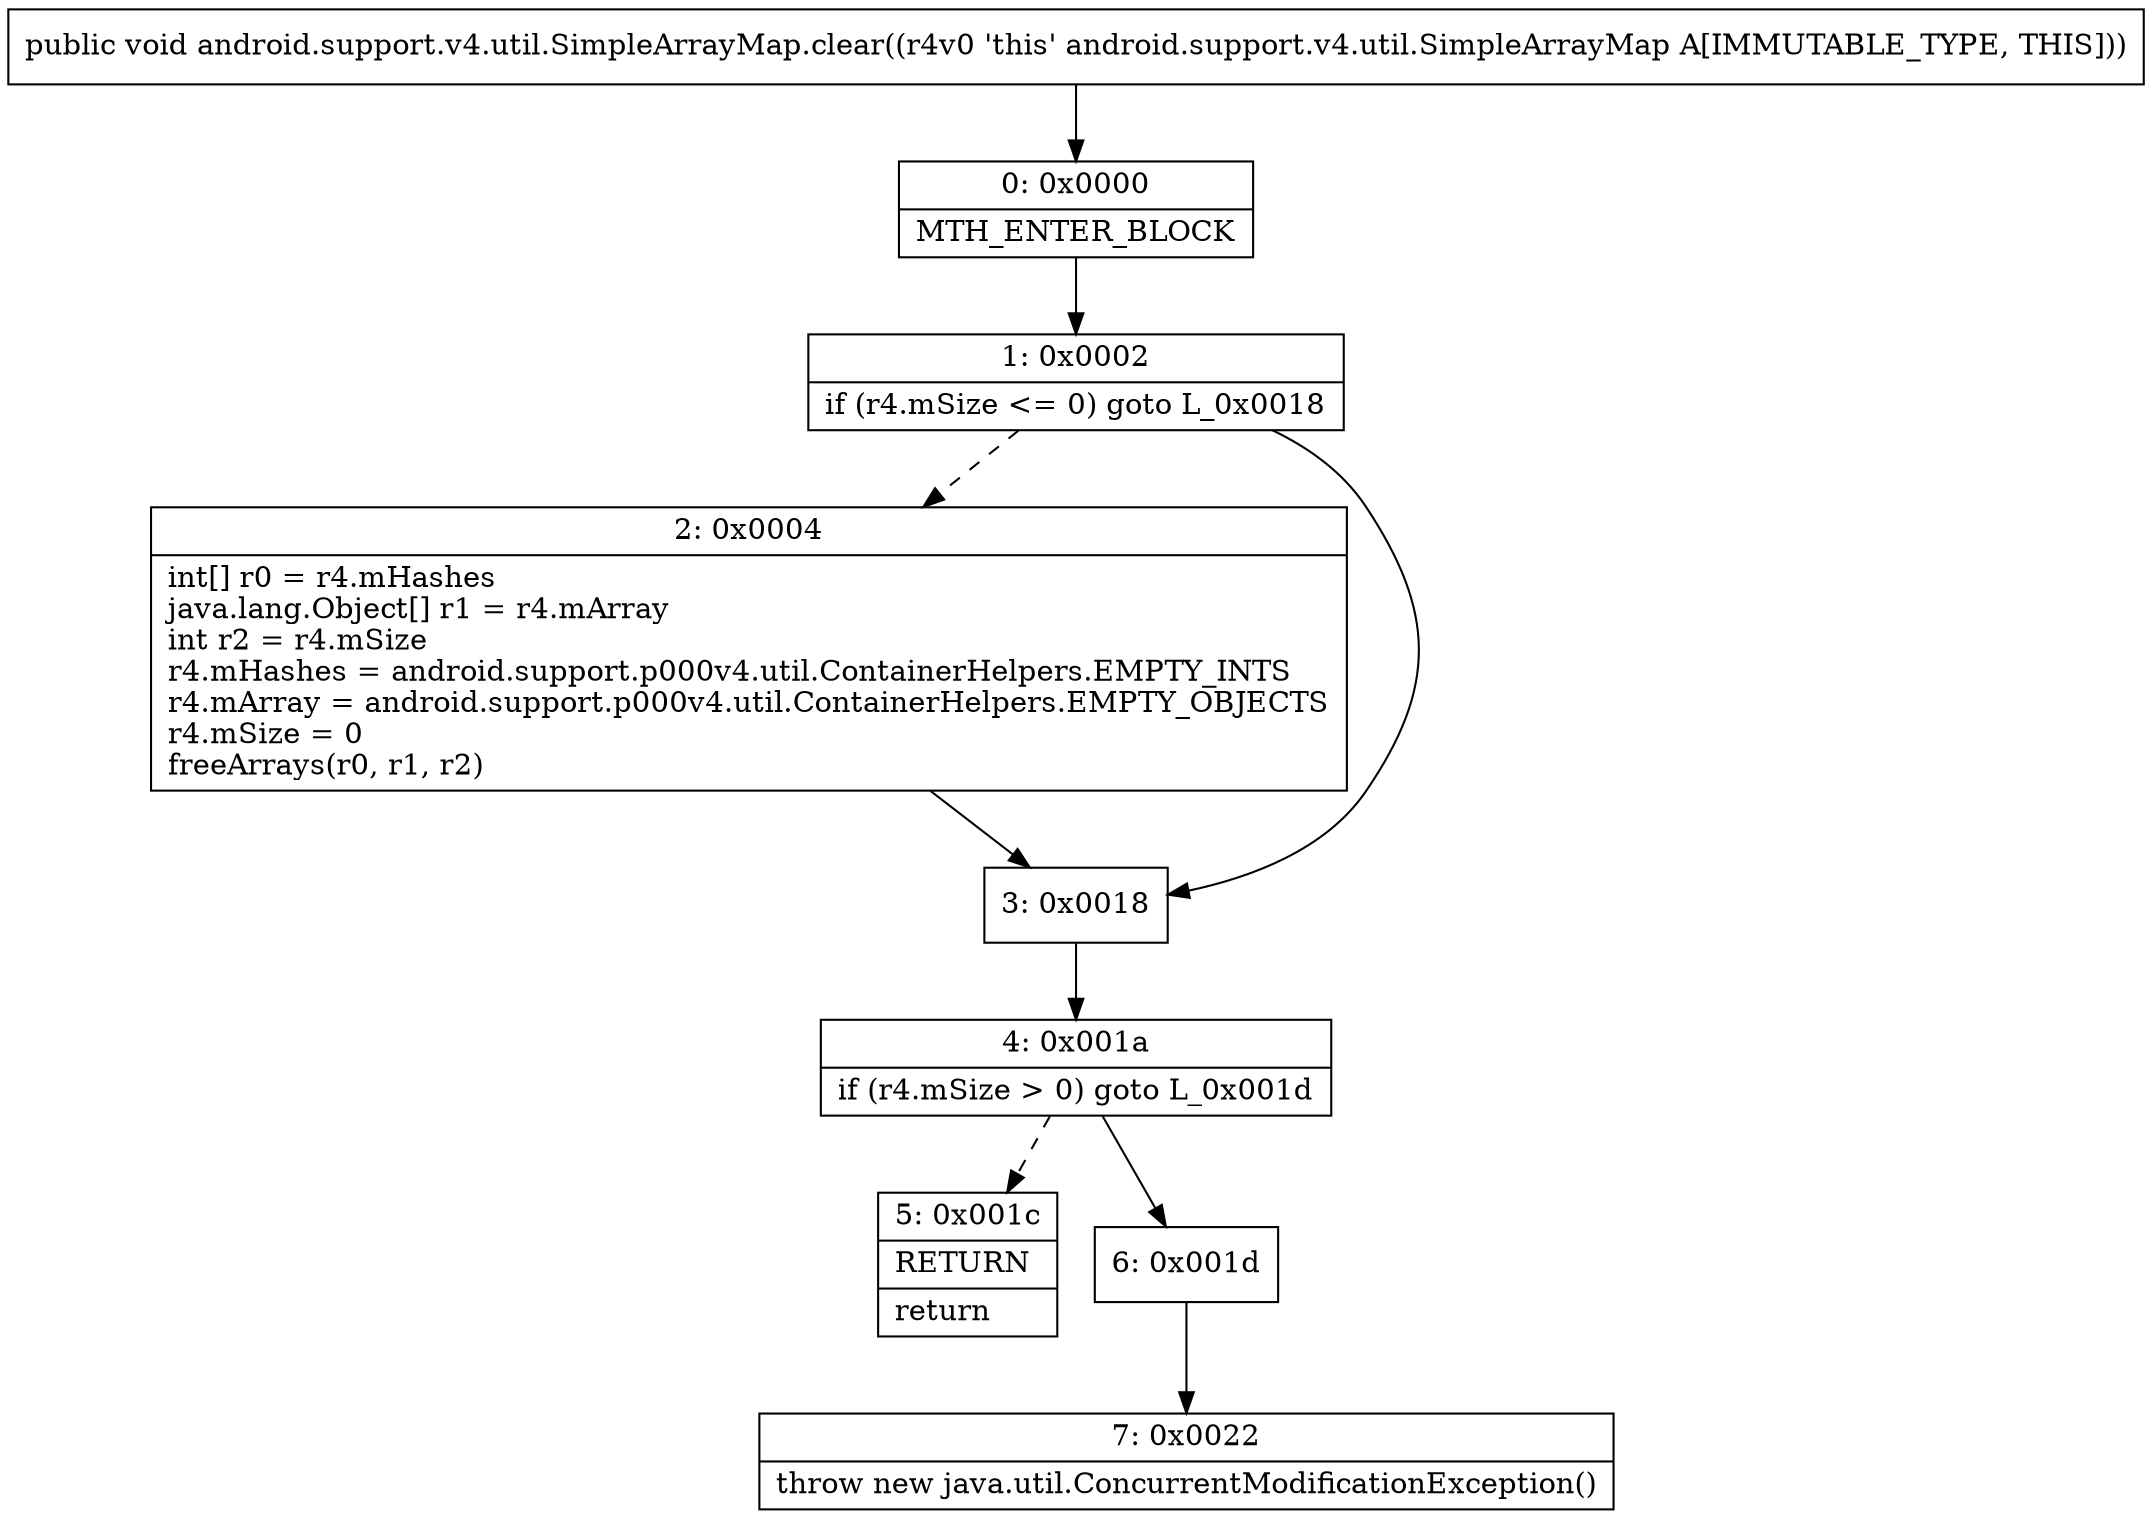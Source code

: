 digraph "CFG forandroid.support.v4.util.SimpleArrayMap.clear()V" {
Node_0 [shape=record,label="{0\:\ 0x0000|MTH_ENTER_BLOCK\l}"];
Node_1 [shape=record,label="{1\:\ 0x0002|if (r4.mSize \<= 0) goto L_0x0018\l}"];
Node_2 [shape=record,label="{2\:\ 0x0004|int[] r0 = r4.mHashes\ljava.lang.Object[] r1 = r4.mArray\lint r2 = r4.mSize\lr4.mHashes = android.support.p000v4.util.ContainerHelpers.EMPTY_INTS\lr4.mArray = android.support.p000v4.util.ContainerHelpers.EMPTY_OBJECTS\lr4.mSize = 0\lfreeArrays(r0, r1, r2)\l}"];
Node_3 [shape=record,label="{3\:\ 0x0018}"];
Node_4 [shape=record,label="{4\:\ 0x001a|if (r4.mSize \> 0) goto L_0x001d\l}"];
Node_5 [shape=record,label="{5\:\ 0x001c|RETURN\l|return\l}"];
Node_6 [shape=record,label="{6\:\ 0x001d}"];
Node_7 [shape=record,label="{7\:\ 0x0022|throw new java.util.ConcurrentModificationException()\l}"];
MethodNode[shape=record,label="{public void android.support.v4.util.SimpleArrayMap.clear((r4v0 'this' android.support.v4.util.SimpleArrayMap A[IMMUTABLE_TYPE, THIS])) }"];
MethodNode -> Node_0;
Node_0 -> Node_1;
Node_1 -> Node_2[style=dashed];
Node_1 -> Node_3;
Node_2 -> Node_3;
Node_3 -> Node_4;
Node_4 -> Node_5[style=dashed];
Node_4 -> Node_6;
Node_6 -> Node_7;
}

